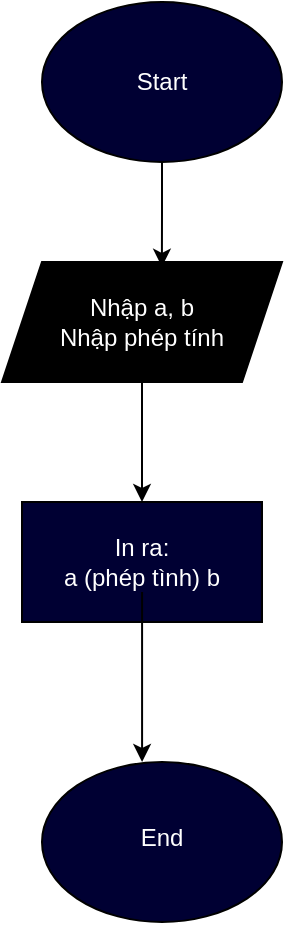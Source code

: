 <mxfile version="25.0.3">
  <diagram name="Page-1" id="BFsWZsMjRjLBfDCsQAaC">
    <mxGraphModel dx="1042" dy="535" grid="1" gridSize="10" guides="1" tooltips="1" connect="1" arrows="1" fold="1" page="1" pageScale="1" pageWidth="850" pageHeight="1100" math="0" shadow="0">
      <root>
        <mxCell id="0" />
        <mxCell id="1" parent="0" />
        <mxCell id="nlrIIv_CDw842UZPordQ-1" value="" style="ellipse;whiteSpace=wrap;html=1;fillColor=#000033;" vertex="1" parent="1">
          <mxGeometry x="270" width="120" height="80" as="geometry" />
        </mxCell>
        <mxCell id="nlrIIv_CDw842UZPordQ-2" value="" style="ellipse;whiteSpace=wrap;html=1;fillColor=#000033;" vertex="1" parent="1">
          <mxGeometry x="270" y="380" width="120" height="80" as="geometry" />
        </mxCell>
        <mxCell id="nlrIIv_CDw842UZPordQ-3" value="&lt;font color=&quot;#ffffff&quot;&gt;Start&lt;/font&gt;" style="text;strokeColor=none;align=center;fillColor=none;html=1;verticalAlign=middle;whiteSpace=wrap;rounded=0;" vertex="1" parent="1">
          <mxGeometry x="300" y="25" width="60" height="30" as="geometry" />
        </mxCell>
        <mxCell id="nlrIIv_CDw842UZPordQ-4" value="&lt;font color=&quot;#ffffff&quot;&gt;End&lt;/font&gt;" style="text;strokeColor=none;align=center;fillColor=none;html=1;verticalAlign=middle;whiteSpace=wrap;rounded=0;" vertex="1" parent="1">
          <mxGeometry x="300" y="400" width="60" height="35" as="geometry" />
        </mxCell>
        <mxCell id="nlrIIv_CDw842UZPordQ-13" style="edgeStyle=orthogonalEdgeStyle;rounded=0;orthogonalLoop=1;jettySize=auto;html=1;exitX=0.5;exitY=1;exitDx=0;exitDy=0;entryX=0.5;entryY=0;entryDx=0;entryDy=0;" edge="1" parent="1" source="nlrIIv_CDw842UZPordQ-5" target="nlrIIv_CDw842UZPordQ-10">
          <mxGeometry relative="1" as="geometry" />
        </mxCell>
        <mxCell id="nlrIIv_CDw842UZPordQ-5" value="" style="shape=parallelogram;perimeter=parallelogramPerimeter;whiteSpace=wrap;html=1;fixedSize=1;fillColor=#000000;" vertex="1" parent="1">
          <mxGeometry x="250" y="130" width="140" height="60" as="geometry" />
        </mxCell>
        <mxCell id="nlrIIv_CDw842UZPordQ-7" value="&lt;font color=&quot;#ffffff&quot;&gt;Nhập a, b&lt;br&gt;Nhập phép tính&lt;/font&gt;" style="text;strokeColor=none;align=center;fillColor=none;html=1;verticalAlign=middle;whiteSpace=wrap;rounded=0;" vertex="1" parent="1">
          <mxGeometry x="275" y="145" width="90" height="30" as="geometry" />
        </mxCell>
        <mxCell id="nlrIIv_CDw842UZPordQ-10" value="" style="rounded=0;whiteSpace=wrap;html=1;strokeColor=default;fillColor=#000033;" vertex="1" parent="1">
          <mxGeometry x="260" y="250" width="120" height="60" as="geometry" />
        </mxCell>
        <mxCell id="nlrIIv_CDw842UZPordQ-11" value="&lt;font color=&quot;#ffffff&quot;&gt;In ra:&lt;br&gt;a (phép tình) b&lt;/font&gt;" style="text;strokeColor=none;align=center;fillColor=none;html=1;verticalAlign=middle;whiteSpace=wrap;rounded=0;" vertex="1" parent="1">
          <mxGeometry x="275" y="265" width="90" height="30" as="geometry" />
        </mxCell>
        <mxCell id="nlrIIv_CDw842UZPordQ-12" style="edgeStyle=orthogonalEdgeStyle;rounded=0;orthogonalLoop=1;jettySize=auto;html=1;exitX=0.5;exitY=1;exitDx=0;exitDy=0;entryX=0.571;entryY=0.04;entryDx=0;entryDy=0;entryPerimeter=0;" edge="1" parent="1" source="nlrIIv_CDw842UZPordQ-1" target="nlrIIv_CDw842UZPordQ-5">
          <mxGeometry relative="1" as="geometry" />
        </mxCell>
        <mxCell id="nlrIIv_CDw842UZPordQ-14" style="edgeStyle=orthogonalEdgeStyle;rounded=0;orthogonalLoop=1;jettySize=auto;html=1;entryX=0.417;entryY=0;entryDx=0;entryDy=0;entryPerimeter=0;" edge="1" parent="1" source="nlrIIv_CDw842UZPordQ-11" target="nlrIIv_CDw842UZPordQ-2">
          <mxGeometry relative="1" as="geometry" />
        </mxCell>
      </root>
    </mxGraphModel>
  </diagram>
</mxfile>
